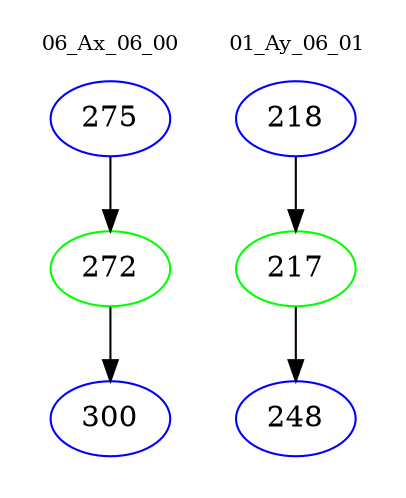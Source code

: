 digraph{
subgraph cluster_0 {
color = white
label = "06_Ax_06_00";
fontsize=10;
T0_275 [label="275", color="blue"]
T0_275 -> T0_272 [color="black"]
T0_272 [label="272", color="green"]
T0_272 -> T0_300 [color="black"]
T0_300 [label="300", color="blue"]
}
subgraph cluster_1 {
color = white
label = "01_Ay_06_01";
fontsize=10;
T1_218 [label="218", color="blue"]
T1_218 -> T1_217 [color="black"]
T1_217 [label="217", color="green"]
T1_217 -> T1_248 [color="black"]
T1_248 [label="248", color="blue"]
}
}
